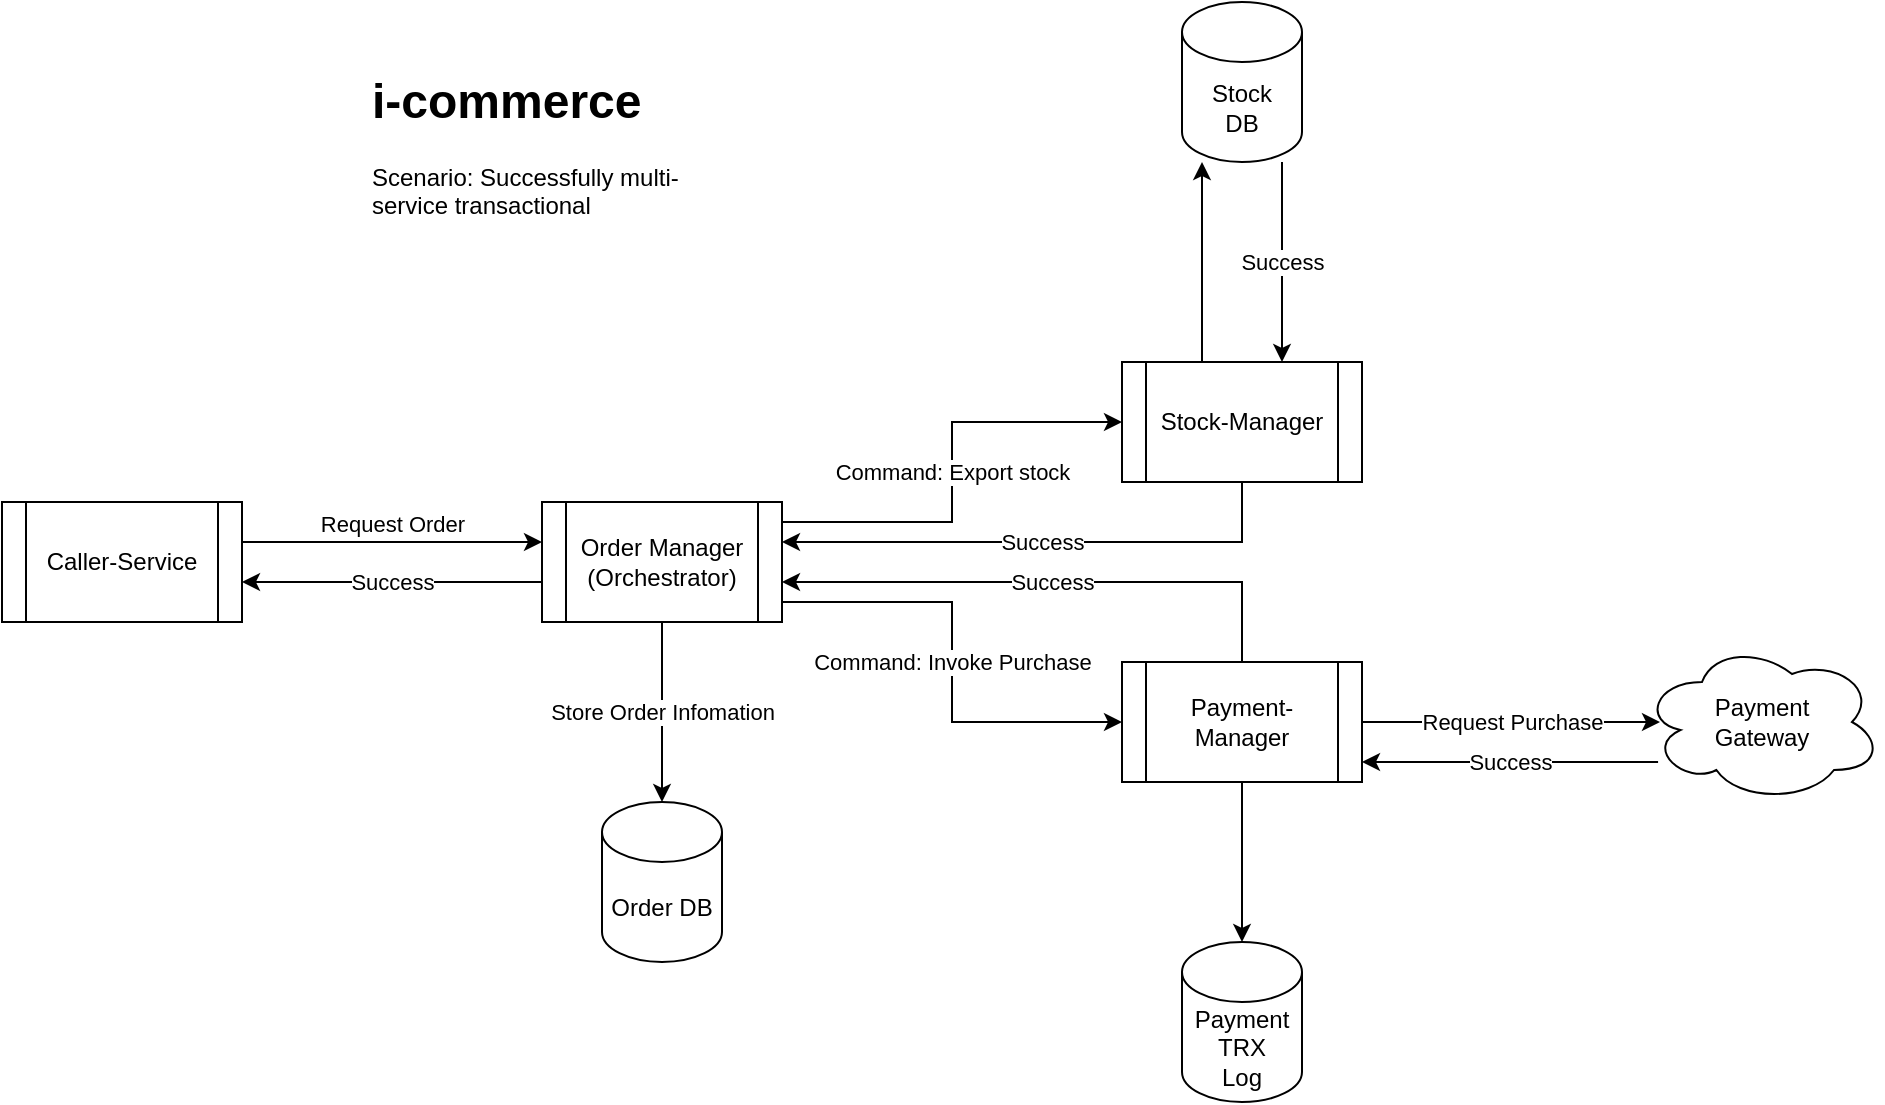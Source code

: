 <mxfile version="16.1.0" type="device"><diagram id="rNCPGmNgCsv1iHvdRd5O" name="Page-1"><mxGraphModel dx="2272" dy="705" grid="1" gridSize="10" guides="1" tooltips="1" connect="1" arrows="1" fold="1" page="1" pageScale="1" pageWidth="850" pageHeight="1100" math="0" shadow="0"><root><mxCell id="0"/><mxCell id="1" parent="0"/><mxCell id="9HhbouPwwCXIFL30LY3C-8" value="Store Order Infomation" style="edgeStyle=orthogonalEdgeStyle;rounded=0;orthogonalLoop=1;jettySize=auto;html=1;entryX=0.5;entryY=0;entryDx=0;entryDy=0;entryPerimeter=0;" edge="1" parent="1" source="9HhbouPwwCXIFL30LY3C-1" target="9HhbouPwwCXIFL30LY3C-4"><mxGeometry relative="1" as="geometry"/></mxCell><mxCell id="9HhbouPwwCXIFL30LY3C-9" value="Command: Export stock" style="edgeStyle=orthogonalEdgeStyle;rounded=0;orthogonalLoop=1;jettySize=auto;html=1;entryX=0;entryY=0.5;entryDx=0;entryDy=0;" edge="1" parent="1" source="9HhbouPwwCXIFL30LY3C-1" target="9HhbouPwwCXIFL30LY3C-2"><mxGeometry relative="1" as="geometry"><Array as="points"><mxPoint x="445" y="360"/><mxPoint x="445" y="310"/></Array></mxGeometry></mxCell><mxCell id="9HhbouPwwCXIFL30LY3C-10" value="Command: Invoke Purchase" style="edgeStyle=orthogonalEdgeStyle;rounded=0;orthogonalLoop=1;jettySize=auto;html=1;entryX=0;entryY=0.5;entryDx=0;entryDy=0;" edge="1" parent="1" source="9HhbouPwwCXIFL30LY3C-1" target="9HhbouPwwCXIFL30LY3C-3"><mxGeometry relative="1" as="geometry"><Array as="points"><mxPoint x="445" y="400"/><mxPoint x="445" y="460"/></Array></mxGeometry></mxCell><mxCell id="9HhbouPwwCXIFL30LY3C-24" value="Success" style="edgeStyle=orthogonalEdgeStyle;rounded=0;orthogonalLoop=1;jettySize=auto;html=1;" edge="1" parent="1" source="9HhbouPwwCXIFL30LY3C-1" target="9HhbouPwwCXIFL30LY3C-20"><mxGeometry relative="1" as="geometry"><Array as="points"><mxPoint x="160" y="390"/><mxPoint x="160" y="390"/></Array></mxGeometry></mxCell><mxCell id="9HhbouPwwCXIFL30LY3C-1" value="Order Manager&lt;br&gt;(Orchestrator)" style="shape=process;whiteSpace=wrap;html=1;backgroundOutline=1;" vertex="1" parent="1"><mxGeometry x="240" y="350" width="120" height="60" as="geometry"/></mxCell><mxCell id="9HhbouPwwCXIFL30LY3C-14" value="Success" style="edgeStyle=orthogonalEdgeStyle;rounded=0;orthogonalLoop=1;jettySize=auto;html=1;" edge="1" parent="1" source="9HhbouPwwCXIFL30LY3C-2" target="9HhbouPwwCXIFL30LY3C-1"><mxGeometry relative="1" as="geometry"><Array as="points"><mxPoint x="590" y="370"/></Array></mxGeometry></mxCell><mxCell id="9HhbouPwwCXIFL30LY3C-27" style="edgeStyle=orthogonalEdgeStyle;rounded=0;orthogonalLoop=1;jettySize=auto;html=1;" edge="1" parent="1" source="9HhbouPwwCXIFL30LY3C-2" target="9HhbouPwwCXIFL30LY3C-5"><mxGeometry relative="1" as="geometry"><Array as="points"><mxPoint x="570" y="240"/><mxPoint x="570" y="240"/></Array></mxGeometry></mxCell><mxCell id="9HhbouPwwCXIFL30LY3C-2" value="Stock-Manager" style="shape=process;whiteSpace=wrap;html=1;backgroundOutline=1;" vertex="1" parent="1"><mxGeometry x="530" y="280" width="120" height="60" as="geometry"/></mxCell><mxCell id="9HhbouPwwCXIFL30LY3C-11" style="edgeStyle=orthogonalEdgeStyle;rounded=0;orthogonalLoop=1;jettySize=auto;html=1;entryX=0.5;entryY=0;entryDx=0;entryDy=0;entryPerimeter=0;" edge="1" parent="1" source="9HhbouPwwCXIFL30LY3C-3" target="9HhbouPwwCXIFL30LY3C-6"><mxGeometry relative="1" as="geometry"/></mxCell><mxCell id="9HhbouPwwCXIFL30LY3C-13" value="Request Purchase" style="edgeStyle=orthogonalEdgeStyle;rounded=0;orthogonalLoop=1;jettySize=auto;html=1;entryX=0.075;entryY=0.5;entryDx=0;entryDy=0;entryPerimeter=0;" edge="1" parent="1" source="9HhbouPwwCXIFL30LY3C-3" target="9HhbouPwwCXIFL30LY3C-7"><mxGeometry relative="1" as="geometry"/></mxCell><mxCell id="9HhbouPwwCXIFL30LY3C-15" value="Success" style="edgeStyle=orthogonalEdgeStyle;rounded=0;orthogonalLoop=1;jettySize=auto;html=1;" edge="1" parent="1" source="9HhbouPwwCXIFL30LY3C-3" target="9HhbouPwwCXIFL30LY3C-1"><mxGeometry relative="1" as="geometry"><Array as="points"><mxPoint x="590" y="390"/></Array></mxGeometry></mxCell><mxCell id="9HhbouPwwCXIFL30LY3C-3" value="Payment-Manager" style="shape=process;whiteSpace=wrap;html=1;backgroundOutline=1;" vertex="1" parent="1"><mxGeometry x="530" y="430" width="120" height="60" as="geometry"/></mxCell><mxCell id="9HhbouPwwCXIFL30LY3C-4" value="Order DB" style="shape=cylinder3;whiteSpace=wrap;html=1;boundedLbl=1;backgroundOutline=1;size=15;" vertex="1" parent="1"><mxGeometry x="270" y="500" width="60" height="80" as="geometry"/></mxCell><mxCell id="9HhbouPwwCXIFL30LY3C-26" value="Success" style="edgeStyle=orthogonalEdgeStyle;rounded=0;orthogonalLoop=1;jettySize=auto;html=1;" edge="1" parent="1" source="9HhbouPwwCXIFL30LY3C-5" target="9HhbouPwwCXIFL30LY3C-2"><mxGeometry relative="1" as="geometry"><Array as="points"><mxPoint x="610" y="240"/><mxPoint x="610" y="240"/></Array></mxGeometry></mxCell><mxCell id="9HhbouPwwCXIFL30LY3C-5" value="Stock&lt;br&gt;DB" style="shape=cylinder3;whiteSpace=wrap;html=1;boundedLbl=1;backgroundOutline=1;size=15;" vertex="1" parent="1"><mxGeometry x="560" y="100" width="60" height="80" as="geometry"/></mxCell><mxCell id="9HhbouPwwCXIFL30LY3C-6" value="Payment&lt;br&gt;TRX&lt;br&gt;Log" style="shape=cylinder3;whiteSpace=wrap;html=1;boundedLbl=1;backgroundOutline=1;size=15;" vertex="1" parent="1"><mxGeometry x="560" y="570" width="60" height="80" as="geometry"/></mxCell><mxCell id="9HhbouPwwCXIFL30LY3C-25" value="Success" style="edgeStyle=orthogonalEdgeStyle;rounded=0;orthogonalLoop=1;jettySize=auto;html=1;" edge="1" parent="1" source="9HhbouPwwCXIFL30LY3C-7" target="9HhbouPwwCXIFL30LY3C-3"><mxGeometry relative="1" as="geometry"><Array as="points"><mxPoint x="720" y="480"/><mxPoint x="720" y="480"/></Array></mxGeometry></mxCell><mxCell id="9HhbouPwwCXIFL30LY3C-7" value="Payment&lt;br&gt;Gateway" style="ellipse;shape=cloud;whiteSpace=wrap;html=1;" vertex="1" parent="1"><mxGeometry x="790" y="420" width="120" height="80" as="geometry"/></mxCell><mxCell id="9HhbouPwwCXIFL30LY3C-17" value="" style="shape=image;html=1;verticalAlign=top;verticalLabelPosition=bottom;labelBackgroundColor=#ffffff;imageAspect=0;aspect=fixed;image=https://cdn3.iconfinder.com/data/icons/flat-actions-icons-9/792/Tick_Mark_Dark-128.png" vertex="1" parent="1"><mxGeometry x="580" y="340" width="40" height="40" as="geometry"/></mxCell><mxCell id="9HhbouPwwCXIFL30LY3C-18" value="" style="shape=image;html=1;verticalAlign=top;verticalLabelPosition=bottom;labelBackgroundColor=#ffffff;imageAspect=0;aspect=fixed;image=https://cdn3.iconfinder.com/data/icons/flat-actions-icons-9/792/Tick_Mark_Dark-128.png" vertex="1" parent="1"><mxGeometry x="580" y="390" width="40" height="40" as="geometry"/></mxCell><mxCell id="9HhbouPwwCXIFL30LY3C-19" value="" style="shape=image;html=1;verticalAlign=top;verticalLabelPosition=bottom;labelBackgroundColor=#ffffff;imageAspect=0;aspect=fixed;image=https://cdn3.iconfinder.com/data/icons/flat-actions-icons-9/792/Tick_Mark_Dark-128.png" vertex="1" parent="1"><mxGeometry x="180" y="380" width="40" height="40" as="geometry"/></mxCell><mxCell id="9HhbouPwwCXIFL30LY3C-22" value="Request Order" style="edgeStyle=orthogonalEdgeStyle;rounded=0;orthogonalLoop=1;jettySize=auto;html=1;verticalAlign=bottom;" edge="1" parent="1" source="9HhbouPwwCXIFL30LY3C-20" target="9HhbouPwwCXIFL30LY3C-1"><mxGeometry relative="1" as="geometry"><Array as="points"><mxPoint x="170" y="370"/><mxPoint x="170" y="370"/></Array></mxGeometry></mxCell><mxCell id="9HhbouPwwCXIFL30LY3C-20" value="Caller-Service" style="shape=process;whiteSpace=wrap;html=1;backgroundOutline=1;" vertex="1" parent="1"><mxGeometry x="-30" y="350" width="120" height="60" as="geometry"/></mxCell><mxCell id="9HhbouPwwCXIFL30LY3C-28" value="&lt;h1&gt;i-commerce&lt;/h1&gt;&lt;p&gt;Scenario: Successfully multi-service transactional&lt;/p&gt;" style="text;html=1;strokeColor=none;fillColor=none;spacing=5;spacingTop=-20;whiteSpace=wrap;overflow=hidden;rounded=0;" vertex="1" parent="1"><mxGeometry x="150" y="130" width="190" height="120" as="geometry"/></mxCell></root></mxGraphModel></diagram></mxfile>